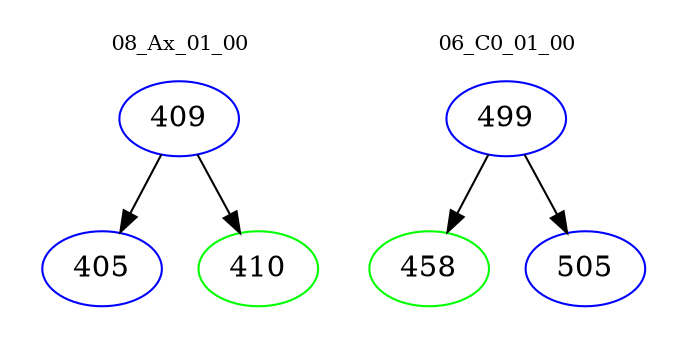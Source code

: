 digraph{
subgraph cluster_0 {
color = white
label = "08_Ax_01_00";
fontsize=10;
T0_409 [label="409", color="blue"]
T0_409 -> T0_405 [color="black"]
T0_405 [label="405", color="blue"]
T0_409 -> T0_410 [color="black"]
T0_410 [label="410", color="green"]
}
subgraph cluster_1 {
color = white
label = "06_C0_01_00";
fontsize=10;
T1_499 [label="499", color="blue"]
T1_499 -> T1_458 [color="black"]
T1_458 [label="458", color="green"]
T1_499 -> T1_505 [color="black"]
T1_505 [label="505", color="blue"]
}
}
